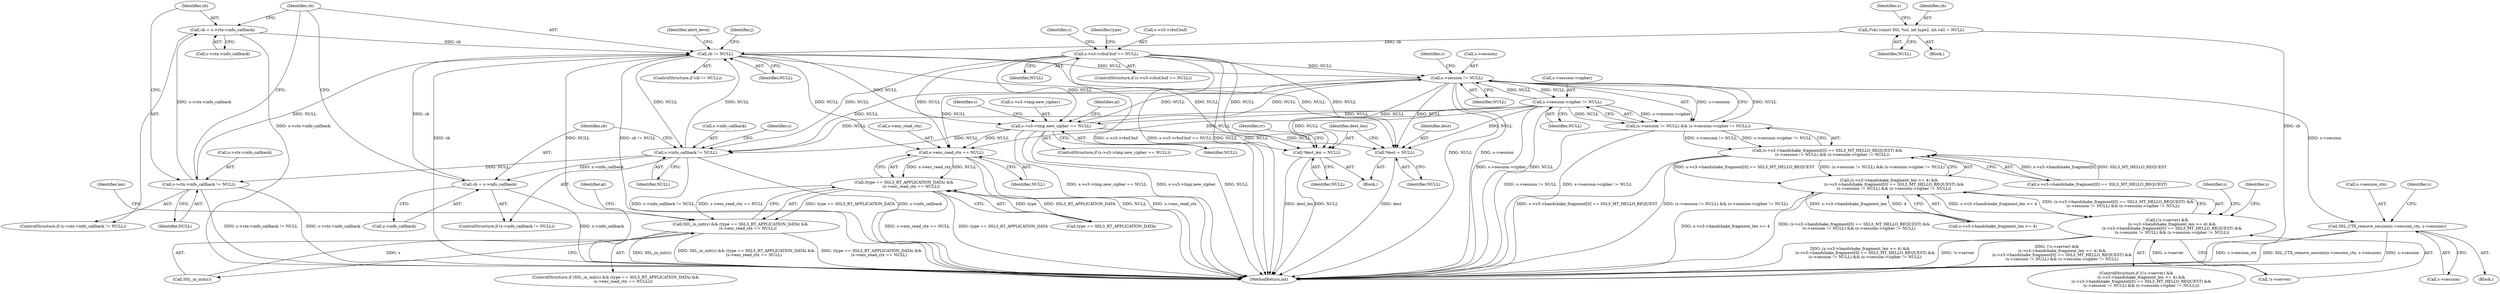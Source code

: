 digraph "0_openssl_e9bbefbf0f24c57645e7ad6a5a71ae649d18ac8e_0@pointer" {
"1001025" [label="(Call,cb = s->ctx->info_callback)"];
"1001018" [label="(Call,s->ctx->info_callback != NULL)"];
"1001006" [label="(Call,s->info_callback != NULL)"];
"1000715" [label="(Call,s->session != NULL)"];
"1000156" [label="(Call,s->s3->rbuf.buf == NULL)"];
"1001229" [label="(Call,s->s3->tmp.new_cipher == NULL)"];
"1000720" [label="(Call,s->session->cipher != NULL)"];
"1001033" [label="(Call,cb != NULL)"];
"1001011" [label="(Call,cb = s->info_callback)"];
"1001025" [label="(Call,cb = s->ctx->info_callback)"];
"1000152" [label="(Call,(*cb) (const SSL *ssl, int type2, int val) = NULL)"];
"1000420" [label="(Call,s->enc_read_ctx == NULL)"];
"1000416" [label="(Call,(type == SSL3_RT_APPLICATION_DATA) &&\n            (s->enc_read_ctx == NULL))"];
"1000413" [label="(Call,SSL_in_init(s) && (type == SSL3_RT_APPLICATION_DATA) &&\n            (s->enc_read_ctx == NULL))"];
"1000526" [label="(Call,*dest = NULL)"];
"1000530" [label="(Call,*dest_len = NULL)"];
"1000714" [label="(Call,(s->session != NULL) && (s->session->cipher != NULL))"];
"1000704" [label="(Call,(s->s3->handshake_fragment[0] == SSL3_MT_HELLO_REQUEST) &&\n        (s->session != NULL) && (s->session->cipher != NULL))"];
"1000696" [label="(Call,(s->s3->handshake_fragment_len >= 4) &&\n        (s->s3->handshake_fragment[0] == SSL3_MT_HELLO_REQUEST) &&\n        (s->session != NULL) && (s->session->cipher != NULL))"];
"1000691" [label="(Call,(!s->server) &&\n        (s->s3->handshake_fragment_len >= 4) &&\n        (s->s3->handshake_fragment[0] == SSL3_MT_HELLO_REQUEST) &&\n        (s->session != NULL) && (s->session->cipher != NULL))"];
"1001153" [label="(Call,SSL_CTX_remove_session(s->session_ctx, s->session))"];
"1000697" [label="(Call,s->s3->handshake_fragment_len >= 4)"];
"1001237" [label="(Identifier,NULL)"];
"1000714" [label="(Call,(s->session != NULL) && (s->session->cipher != NULL))"];
"1000175" [label="(Identifier,type)"];
"1000721" [label="(Call,s->session->cipher)"];
"1000413" [label="(Call,SSL_in_init(s) && (type == SSL3_RT_APPLICATION_DATA) &&\n            (s->enc_read_ctx == NULL))"];
"1001006" [label="(Call,s->info_callback != NULL)"];
"1000691" [label="(Call,(!s->server) &&\n        (s->s3->handshake_fragment_len >= 4) &&\n        (s->s3->handshake_fragment[0] == SSL3_MT_HELLO_REQUEST) &&\n        (s->session != NULL) && (s->session->cipher != NULL))"];
"1001017" [label="(ControlStructure,if (s->ctx->info_callback != NULL))"];
"1000526" [label="(Call,*dest = NULL)"];
"1000427" [label="(Identifier,al)"];
"1001033" [label="(Call,cb != NULL)"];
"1001034" [label="(Identifier,cb)"];
"1001007" [label="(Call,s->info_callback)"];
"1000424" [label="(Identifier,NULL)"];
"1001230" [label="(Call,s->s3->tmp.new_cipher)"];
"1000530" [label="(Call,*dest_len = NULL)"];
"1001021" [label="(Identifier,s)"];
"1000416" [label="(Call,(type == SSL3_RT_APPLICATION_DATA) &&\n            (s->enc_read_ctx == NULL))"];
"1000531" [label="(Identifier,dest_len)"];
"1000155" [label="(ControlStructure,if (s->s3->rbuf.buf == NULL))"];
"1000157" [label="(Call,s->s3->rbuf.buf)"];
"1001032" [label="(ControlStructure,if (cb != NULL))"];
"1000696" [label="(Call,(s->s3->handshake_fragment_len >= 4) &&\n        (s->s3->handshake_fragment[0] == SSL3_MT_HELLO_REQUEST) &&\n        (s->session != NULL) && (s->session->cipher != NULL))"];
"1001240" [label="(Identifier,al)"];
"1000414" [label="(Call,SSL_in_init(s))"];
"1000527" [label="(Identifier,dest)"];
"1000880" [label="(Identifier,s)"];
"1001050" [label="(Identifier,alert_level)"];
"1000719" [label="(Identifier,NULL)"];
"1000520" [label="(Block,)"];
"1000156" [label="(Call,s->s3->rbuf.buf == NULL)"];
"1000164" [label="(Identifier,NULL)"];
"1000716" [label="(Call,s->session)"];
"1001005" [label="(ControlStructure,if (s->info_callback != NULL))"];
"1001251" [label="(Identifier,s)"];
"1001025" [label="(Call,cb = s->ctx->info_callback)"];
"1001011" [label="(Call,cb = s->info_callback)"];
"1000160" [label="(Identifier,s)"];
"1000536" [label="(Identifier,rr)"];
"1000726" [label="(Identifier,NULL)"];
"1000153" [label="(Identifier,cb)"];
"1001154" [label="(Call,s->session_ctx)"];
"1001119" [label="(Block,)"];
"1001026" [label="(Identifier,cb)"];
"1001229" [label="(Call,s->s3->tmp.new_cipher == NULL)"];
"1000421" [label="(Call,s->enc_read_ctx)"];
"1000532" [label="(Identifier,NULL)"];
"1000690" [label="(ControlStructure,if ((!s->server) &&\n        (s->s3->handshake_fragment_len >= 4) &&\n        (s->s3->handshake_fragment[0] == SSL3_MT_HELLO_REQUEST) &&\n        (s->session != NULL) && (s->session->cipher != NULL)))"];
"1000168" [label="(Identifier,s)"];
"1001228" [label="(ControlStructure,if (s->s3->tmp.new_cipher == NULL))"];
"1001522" [label="(MethodReturn,int)"];
"1001162" [label="(Identifier,s)"];
"1000692" [label="(Call,!s->server)"];
"1000723" [label="(Identifier,s)"];
"1001019" [label="(Call,s->ctx->info_callback)"];
"1000528" [label="(Identifier,NULL)"];
"1001018" [label="(Call,s->ctx->info_callback != NULL)"];
"1000154" [label="(Identifier,NULL)"];
"1000704" [label="(Call,(s->s3->handshake_fragment[0] == SSL3_MT_HELLO_REQUEST) &&\n        (s->session != NULL) && (s->session->cipher != NULL))"];
"1000715" [label="(Call,s->session != NULL)"];
"1001012" [label="(Identifier,cb)"];
"1001010" [label="(Identifier,NULL)"];
"1000420" [label="(Call,s->enc_read_ctx == NULL)"];
"1001153" [label="(Call,SSL_CTX_remove_session(s->session_ctx, s->session))"];
"1001035" [label="(Identifier,NULL)"];
"1000152" [label="(Call,(*cb) (const SSL *ssl, int type2, int val) = NULL)"];
"1000417" [label="(Call,type == SSL3_RT_APPLICATION_DATA)"];
"1001027" [label="(Call,s->ctx->info_callback)"];
"1000412" [label="(ControlStructure,if (SSL_in_init(s) && (type == SSL3_RT_APPLICATION_DATA) &&\n            (s->enc_read_ctx == NULL)))"];
"1000705" [label="(Call,s->s3->handshake_fragment[0] == SSL3_MT_HELLO_REQUEST)"];
"1000731" [label="(Identifier,s)"];
"1001157" [label="(Call,s->session)"];
"1000435" [label="(Identifier,len)"];
"1001038" [label="(Identifier,j)"];
"1000144" [label="(Block,)"];
"1001024" [label="(Identifier,NULL)"];
"1000720" [label="(Call,s->session->cipher != NULL)"];
"1001013" [label="(Call,s->info_callback)"];
"1001025" -> "1001017"  [label="AST: "];
"1001025" -> "1001027"  [label="CFG: "];
"1001026" -> "1001025"  [label="AST: "];
"1001027" -> "1001025"  [label="AST: "];
"1001034" -> "1001025"  [label="CFG: "];
"1001025" -> "1001522"  [label="DDG: s->ctx->info_callback"];
"1001018" -> "1001025"  [label="DDG: s->ctx->info_callback"];
"1001025" -> "1001033"  [label="DDG: cb"];
"1001018" -> "1001017"  [label="AST: "];
"1001018" -> "1001024"  [label="CFG: "];
"1001019" -> "1001018"  [label="AST: "];
"1001024" -> "1001018"  [label="AST: "];
"1001026" -> "1001018"  [label="CFG: "];
"1001034" -> "1001018"  [label="CFG: "];
"1001018" -> "1001522"  [label="DDG: s->ctx->info_callback != NULL"];
"1001018" -> "1001522"  [label="DDG: s->ctx->info_callback"];
"1001006" -> "1001018"  [label="DDG: NULL"];
"1001018" -> "1001033"  [label="DDG: NULL"];
"1001006" -> "1001005"  [label="AST: "];
"1001006" -> "1001010"  [label="CFG: "];
"1001007" -> "1001006"  [label="AST: "];
"1001010" -> "1001006"  [label="AST: "];
"1001012" -> "1001006"  [label="CFG: "];
"1001021" -> "1001006"  [label="CFG: "];
"1001006" -> "1001522"  [label="DDG: s->info_callback"];
"1001006" -> "1001522"  [label="DDG: s->info_callback != NULL"];
"1000715" -> "1001006"  [label="DDG: NULL"];
"1000720" -> "1001006"  [label="DDG: NULL"];
"1000156" -> "1001006"  [label="DDG: NULL"];
"1001229" -> "1001006"  [label="DDG: NULL"];
"1001033" -> "1001006"  [label="DDG: NULL"];
"1001006" -> "1001011"  [label="DDG: s->info_callback"];
"1001006" -> "1001033"  [label="DDG: NULL"];
"1000715" -> "1000714"  [label="AST: "];
"1000715" -> "1000719"  [label="CFG: "];
"1000716" -> "1000715"  [label="AST: "];
"1000719" -> "1000715"  [label="AST: "];
"1000723" -> "1000715"  [label="CFG: "];
"1000714" -> "1000715"  [label="CFG: "];
"1000715" -> "1001522"  [label="DDG: s->session"];
"1000715" -> "1001522"  [label="DDG: NULL"];
"1000715" -> "1000420"  [label="DDG: NULL"];
"1000715" -> "1000526"  [label="DDG: NULL"];
"1000715" -> "1000530"  [label="DDG: NULL"];
"1000715" -> "1000714"  [label="DDG: s->session"];
"1000715" -> "1000714"  [label="DDG: NULL"];
"1000156" -> "1000715"  [label="DDG: NULL"];
"1001229" -> "1000715"  [label="DDG: NULL"];
"1001033" -> "1000715"  [label="DDG: NULL"];
"1000720" -> "1000715"  [label="DDG: NULL"];
"1000715" -> "1000720"  [label="DDG: NULL"];
"1000715" -> "1001153"  [label="DDG: s->session"];
"1000715" -> "1001229"  [label="DDG: NULL"];
"1000156" -> "1000155"  [label="AST: "];
"1000156" -> "1000164"  [label="CFG: "];
"1000157" -> "1000156"  [label="AST: "];
"1000164" -> "1000156"  [label="AST: "];
"1000168" -> "1000156"  [label="CFG: "];
"1000175" -> "1000156"  [label="CFG: "];
"1000156" -> "1001522"  [label="DDG: NULL"];
"1000156" -> "1001522"  [label="DDG: s->s3->rbuf.buf"];
"1000156" -> "1001522"  [label="DDG: s->s3->rbuf.buf == NULL"];
"1000156" -> "1000420"  [label="DDG: NULL"];
"1000156" -> "1000526"  [label="DDG: NULL"];
"1000156" -> "1000530"  [label="DDG: NULL"];
"1000156" -> "1001229"  [label="DDG: NULL"];
"1001229" -> "1001228"  [label="AST: "];
"1001229" -> "1001237"  [label="CFG: "];
"1001230" -> "1001229"  [label="AST: "];
"1001237" -> "1001229"  [label="AST: "];
"1001240" -> "1001229"  [label="CFG: "];
"1001251" -> "1001229"  [label="CFG: "];
"1001229" -> "1001522"  [label="DDG: s->s3->tmp.new_cipher == NULL"];
"1001229" -> "1001522"  [label="DDG: s->s3->tmp.new_cipher"];
"1001229" -> "1001522"  [label="DDG: NULL"];
"1001229" -> "1000420"  [label="DDG: NULL"];
"1001229" -> "1000526"  [label="DDG: NULL"];
"1001229" -> "1000530"  [label="DDG: NULL"];
"1000720" -> "1001229"  [label="DDG: NULL"];
"1001033" -> "1001229"  [label="DDG: NULL"];
"1000720" -> "1000714"  [label="AST: "];
"1000720" -> "1000726"  [label="CFG: "];
"1000721" -> "1000720"  [label="AST: "];
"1000726" -> "1000720"  [label="AST: "];
"1000714" -> "1000720"  [label="CFG: "];
"1000720" -> "1001522"  [label="DDG: s->session->cipher"];
"1000720" -> "1001522"  [label="DDG: NULL"];
"1000720" -> "1000420"  [label="DDG: NULL"];
"1000720" -> "1000526"  [label="DDG: NULL"];
"1000720" -> "1000530"  [label="DDG: NULL"];
"1000720" -> "1000714"  [label="DDG: s->session->cipher"];
"1000720" -> "1000714"  [label="DDG: NULL"];
"1001033" -> "1001032"  [label="AST: "];
"1001033" -> "1001035"  [label="CFG: "];
"1001034" -> "1001033"  [label="AST: "];
"1001035" -> "1001033"  [label="AST: "];
"1001038" -> "1001033"  [label="CFG: "];
"1001050" -> "1001033"  [label="CFG: "];
"1001033" -> "1001522"  [label="DDG: NULL"];
"1001033" -> "1001522"  [label="DDG: cb != NULL"];
"1001033" -> "1001522"  [label="DDG: cb"];
"1001033" -> "1000420"  [label="DDG: NULL"];
"1001033" -> "1000526"  [label="DDG: NULL"];
"1001033" -> "1000530"  [label="DDG: NULL"];
"1001011" -> "1001033"  [label="DDG: cb"];
"1000152" -> "1001033"  [label="DDG: cb"];
"1001011" -> "1001005"  [label="AST: "];
"1001011" -> "1001013"  [label="CFG: "];
"1001012" -> "1001011"  [label="AST: "];
"1001013" -> "1001011"  [label="AST: "];
"1001034" -> "1001011"  [label="CFG: "];
"1001011" -> "1001522"  [label="DDG: s->info_callback"];
"1000152" -> "1000144"  [label="AST: "];
"1000152" -> "1000154"  [label="CFG: "];
"1000153" -> "1000152"  [label="AST: "];
"1000154" -> "1000152"  [label="AST: "];
"1000160" -> "1000152"  [label="CFG: "];
"1000152" -> "1001522"  [label="DDG: cb"];
"1000420" -> "1000416"  [label="AST: "];
"1000420" -> "1000424"  [label="CFG: "];
"1000421" -> "1000420"  [label="AST: "];
"1000424" -> "1000420"  [label="AST: "];
"1000416" -> "1000420"  [label="CFG: "];
"1000420" -> "1001522"  [label="DDG: NULL"];
"1000420" -> "1001522"  [label="DDG: s->enc_read_ctx"];
"1000420" -> "1000416"  [label="DDG: s->enc_read_ctx"];
"1000420" -> "1000416"  [label="DDG: NULL"];
"1000416" -> "1000413"  [label="AST: "];
"1000416" -> "1000417"  [label="CFG: "];
"1000417" -> "1000416"  [label="AST: "];
"1000413" -> "1000416"  [label="CFG: "];
"1000416" -> "1001522"  [label="DDG: s->enc_read_ctx == NULL"];
"1000416" -> "1001522"  [label="DDG: type == SSL3_RT_APPLICATION_DATA"];
"1000416" -> "1000413"  [label="DDG: type == SSL3_RT_APPLICATION_DATA"];
"1000416" -> "1000413"  [label="DDG: s->enc_read_ctx == NULL"];
"1000417" -> "1000416"  [label="DDG: type"];
"1000417" -> "1000416"  [label="DDG: SSL3_RT_APPLICATION_DATA"];
"1000413" -> "1000412"  [label="AST: "];
"1000413" -> "1000414"  [label="CFG: "];
"1000414" -> "1000413"  [label="AST: "];
"1000427" -> "1000413"  [label="CFG: "];
"1000435" -> "1000413"  [label="CFG: "];
"1000413" -> "1001522"  [label="DDG: SSL_in_init(s)"];
"1000413" -> "1001522"  [label="DDG: SSL_in_init(s) && (type == SSL3_RT_APPLICATION_DATA) &&\n            (s->enc_read_ctx == NULL)"];
"1000413" -> "1001522"  [label="DDG: (type == SSL3_RT_APPLICATION_DATA) &&\n            (s->enc_read_ctx == NULL)"];
"1000414" -> "1000413"  [label="DDG: s"];
"1000526" -> "1000520"  [label="AST: "];
"1000526" -> "1000528"  [label="CFG: "];
"1000527" -> "1000526"  [label="AST: "];
"1000528" -> "1000526"  [label="AST: "];
"1000531" -> "1000526"  [label="CFG: "];
"1000526" -> "1001522"  [label="DDG: dest"];
"1000530" -> "1000520"  [label="AST: "];
"1000530" -> "1000532"  [label="CFG: "];
"1000531" -> "1000530"  [label="AST: "];
"1000532" -> "1000530"  [label="AST: "];
"1000536" -> "1000530"  [label="CFG: "];
"1000530" -> "1001522"  [label="DDG: dest_len"];
"1000530" -> "1001522"  [label="DDG: NULL"];
"1000714" -> "1000704"  [label="AST: "];
"1000704" -> "1000714"  [label="CFG: "];
"1000714" -> "1001522"  [label="DDG: s->session != NULL"];
"1000714" -> "1001522"  [label="DDG: s->session->cipher != NULL"];
"1000714" -> "1000704"  [label="DDG: s->session != NULL"];
"1000714" -> "1000704"  [label="DDG: s->session->cipher != NULL"];
"1000704" -> "1000696"  [label="AST: "];
"1000704" -> "1000705"  [label="CFG: "];
"1000705" -> "1000704"  [label="AST: "];
"1000696" -> "1000704"  [label="CFG: "];
"1000704" -> "1001522"  [label="DDG: (s->session != NULL) && (s->session->cipher != NULL)"];
"1000704" -> "1001522"  [label="DDG: s->s3->handshake_fragment[0] == SSL3_MT_HELLO_REQUEST"];
"1000704" -> "1000696"  [label="DDG: s->s3->handshake_fragment[0] == SSL3_MT_HELLO_REQUEST"];
"1000704" -> "1000696"  [label="DDG: (s->session != NULL) && (s->session->cipher != NULL)"];
"1000705" -> "1000704"  [label="DDG: s->s3->handshake_fragment[0]"];
"1000705" -> "1000704"  [label="DDG: SSL3_MT_HELLO_REQUEST"];
"1000696" -> "1000691"  [label="AST: "];
"1000696" -> "1000697"  [label="CFG: "];
"1000697" -> "1000696"  [label="AST: "];
"1000691" -> "1000696"  [label="CFG: "];
"1000696" -> "1001522"  [label="DDG: s->s3->handshake_fragment_len >= 4"];
"1000696" -> "1001522"  [label="DDG: (s->s3->handshake_fragment[0] == SSL3_MT_HELLO_REQUEST) &&\n        (s->session != NULL) && (s->session->cipher != NULL)"];
"1000696" -> "1000691"  [label="DDG: s->s3->handshake_fragment_len >= 4"];
"1000696" -> "1000691"  [label="DDG: (s->s3->handshake_fragment[0] == SSL3_MT_HELLO_REQUEST) &&\n        (s->session != NULL) && (s->session->cipher != NULL)"];
"1000697" -> "1000696"  [label="DDG: s->s3->handshake_fragment_len"];
"1000697" -> "1000696"  [label="DDG: 4"];
"1000691" -> "1000690"  [label="AST: "];
"1000691" -> "1000692"  [label="CFG: "];
"1000692" -> "1000691"  [label="AST: "];
"1000731" -> "1000691"  [label="CFG: "];
"1000880" -> "1000691"  [label="CFG: "];
"1000691" -> "1001522"  [label="DDG: (s->s3->handshake_fragment_len >= 4) &&\n        (s->s3->handshake_fragment[0] == SSL3_MT_HELLO_REQUEST) &&\n        (s->session != NULL) && (s->session->cipher != NULL)"];
"1000691" -> "1001522"  [label="DDG: !s->server"];
"1000691" -> "1001522"  [label="DDG: (!s->server) &&\n        (s->s3->handshake_fragment_len >= 4) &&\n        (s->s3->handshake_fragment[0] == SSL3_MT_HELLO_REQUEST) &&\n        (s->session != NULL) && (s->session->cipher != NULL)"];
"1000692" -> "1000691"  [label="DDG: s->server"];
"1001153" -> "1001119"  [label="AST: "];
"1001153" -> "1001157"  [label="CFG: "];
"1001154" -> "1001153"  [label="AST: "];
"1001157" -> "1001153"  [label="AST: "];
"1001162" -> "1001153"  [label="CFG: "];
"1001153" -> "1001522"  [label="DDG: s->session_ctx"];
"1001153" -> "1001522"  [label="DDG: SSL_CTX_remove_session(s->session_ctx, s->session)"];
"1001153" -> "1001522"  [label="DDG: s->session"];
}

